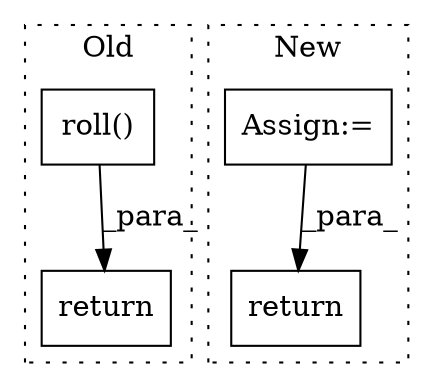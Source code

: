 digraph G {
subgraph cluster0 {
1 [label="roll()" a="75" s="1678,1712" l="20,1" shape="box"];
3 [label="return" a="93" s="1671" l="7" shape="box"];
label = "Old";
style="dotted";
}
subgraph cluster1 {
2 [label="return" a="93" s="1692" l="7" shape="box"];
4 [label="Assign:=" a="68" s="1654" l="3" shape="box"];
label = "New";
style="dotted";
}
1 -> 3 [label="_para_"];
4 -> 2 [label="_para_"];
}